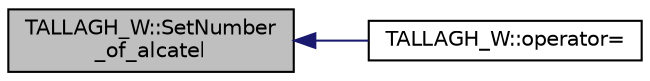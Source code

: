 digraph "TALLAGH_W::SetNumber_of_alcatel"
{
  edge [fontname="Helvetica",fontsize="10",labelfontname="Helvetica",labelfontsize="10"];
  node [fontname="Helvetica",fontsize="10",shape=record];
  rankdir="LR";
  Node1 [label="TALLAGH_W::SetNumber\l_of_alcatel",height=0.2,width=0.4,color="black", fillcolor="grey75", style="filled", fontcolor="black"];
  Node1 -> Node2 [dir="back",color="midnightblue",fontsize="10",style="solid"];
  Node2 [label="TALLAGH_W::operator=",height=0.2,width=0.4,color="black", fillcolor="white", style="filled",URL="$class_t_a_l_l_a_g_h___w.html#a0ac3db0bae78cc4e59f175e90374ed50"];
}
